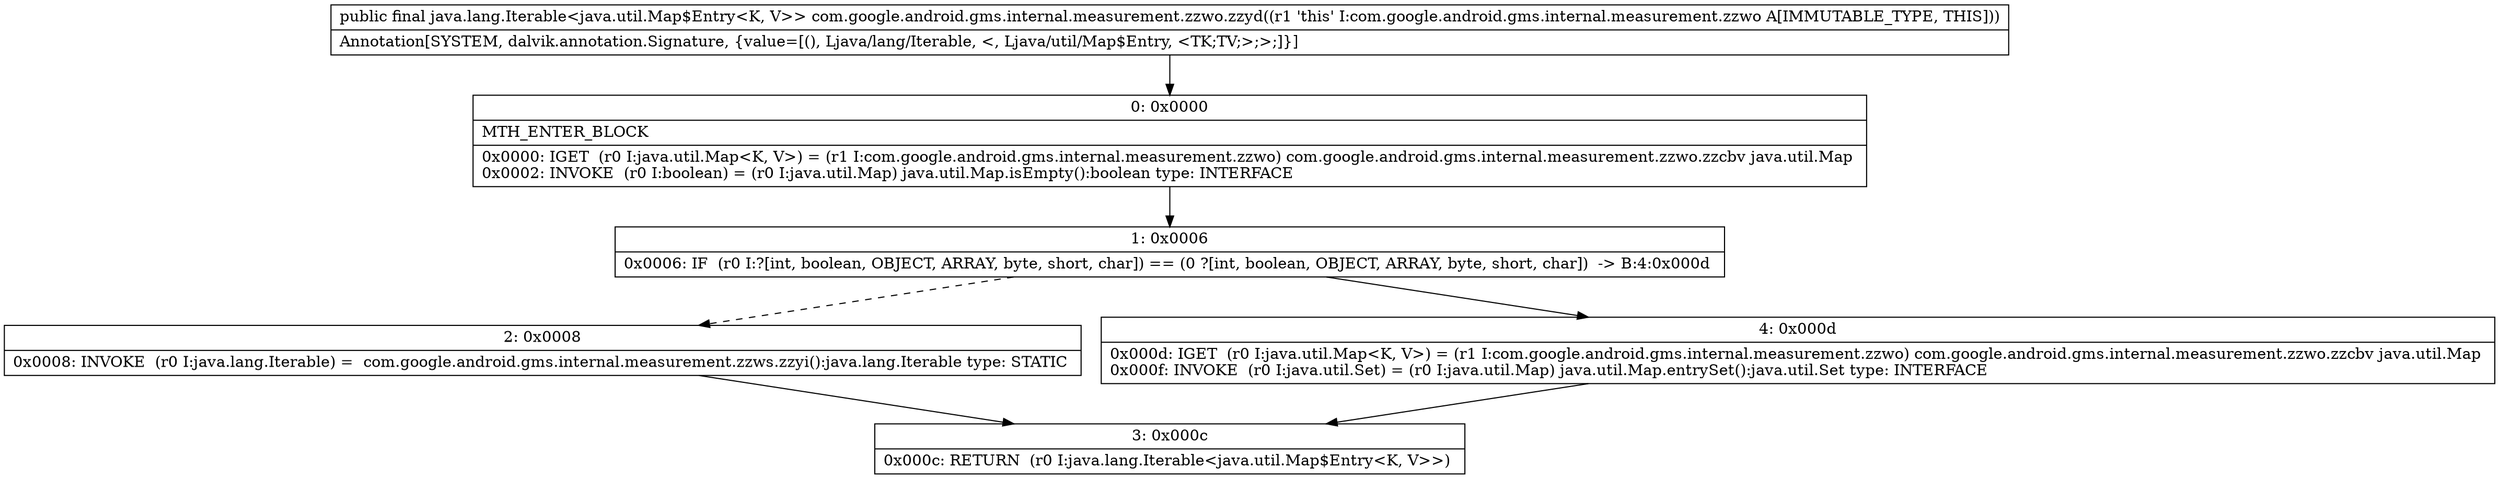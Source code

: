 digraph "CFG forcom.google.android.gms.internal.measurement.zzwo.zzyd()Ljava\/lang\/Iterable;" {
Node_0 [shape=record,label="{0\:\ 0x0000|MTH_ENTER_BLOCK\l|0x0000: IGET  (r0 I:java.util.Map\<K, V\>) = (r1 I:com.google.android.gms.internal.measurement.zzwo) com.google.android.gms.internal.measurement.zzwo.zzcbv java.util.Map \l0x0002: INVOKE  (r0 I:boolean) = (r0 I:java.util.Map) java.util.Map.isEmpty():boolean type: INTERFACE \l}"];
Node_1 [shape=record,label="{1\:\ 0x0006|0x0006: IF  (r0 I:?[int, boolean, OBJECT, ARRAY, byte, short, char]) == (0 ?[int, boolean, OBJECT, ARRAY, byte, short, char])  \-\> B:4:0x000d \l}"];
Node_2 [shape=record,label="{2\:\ 0x0008|0x0008: INVOKE  (r0 I:java.lang.Iterable) =  com.google.android.gms.internal.measurement.zzws.zzyi():java.lang.Iterable type: STATIC \l}"];
Node_3 [shape=record,label="{3\:\ 0x000c|0x000c: RETURN  (r0 I:java.lang.Iterable\<java.util.Map$Entry\<K, V\>\>) \l}"];
Node_4 [shape=record,label="{4\:\ 0x000d|0x000d: IGET  (r0 I:java.util.Map\<K, V\>) = (r1 I:com.google.android.gms.internal.measurement.zzwo) com.google.android.gms.internal.measurement.zzwo.zzcbv java.util.Map \l0x000f: INVOKE  (r0 I:java.util.Set) = (r0 I:java.util.Map) java.util.Map.entrySet():java.util.Set type: INTERFACE \l}"];
MethodNode[shape=record,label="{public final java.lang.Iterable\<java.util.Map$Entry\<K, V\>\> com.google.android.gms.internal.measurement.zzwo.zzyd((r1 'this' I:com.google.android.gms.internal.measurement.zzwo A[IMMUTABLE_TYPE, THIS]))  | Annotation[SYSTEM, dalvik.annotation.Signature, \{value=[(), Ljava\/lang\/Iterable, \<, Ljava\/util\/Map$Entry, \<TK;TV;\>;\>;]\}]\l}"];
MethodNode -> Node_0;
Node_0 -> Node_1;
Node_1 -> Node_2[style=dashed];
Node_1 -> Node_4;
Node_2 -> Node_3;
Node_4 -> Node_3;
}

